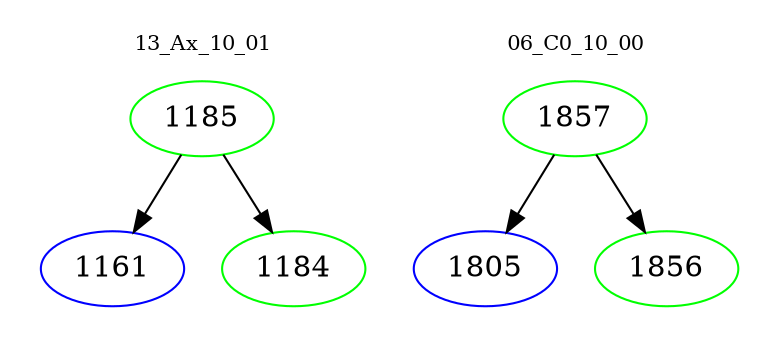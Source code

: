 digraph{
subgraph cluster_0 {
color = white
label = "13_Ax_10_01";
fontsize=10;
T0_1185 [label="1185", color="green"]
T0_1185 -> T0_1161 [color="black"]
T0_1161 [label="1161", color="blue"]
T0_1185 -> T0_1184 [color="black"]
T0_1184 [label="1184", color="green"]
}
subgraph cluster_1 {
color = white
label = "06_C0_10_00";
fontsize=10;
T1_1857 [label="1857", color="green"]
T1_1857 -> T1_1805 [color="black"]
T1_1805 [label="1805", color="blue"]
T1_1857 -> T1_1856 [color="black"]
T1_1856 [label="1856", color="green"]
}
}

